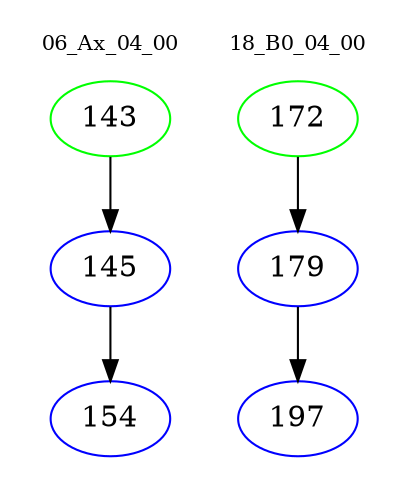 digraph{
subgraph cluster_0 {
color = white
label = "06_Ax_04_00";
fontsize=10;
T0_143 [label="143", color="green"]
T0_143 -> T0_145 [color="black"]
T0_145 [label="145", color="blue"]
T0_145 -> T0_154 [color="black"]
T0_154 [label="154", color="blue"]
}
subgraph cluster_1 {
color = white
label = "18_B0_04_00";
fontsize=10;
T1_172 [label="172", color="green"]
T1_172 -> T1_179 [color="black"]
T1_179 [label="179", color="blue"]
T1_179 -> T1_197 [color="black"]
T1_197 [label="197", color="blue"]
}
}
